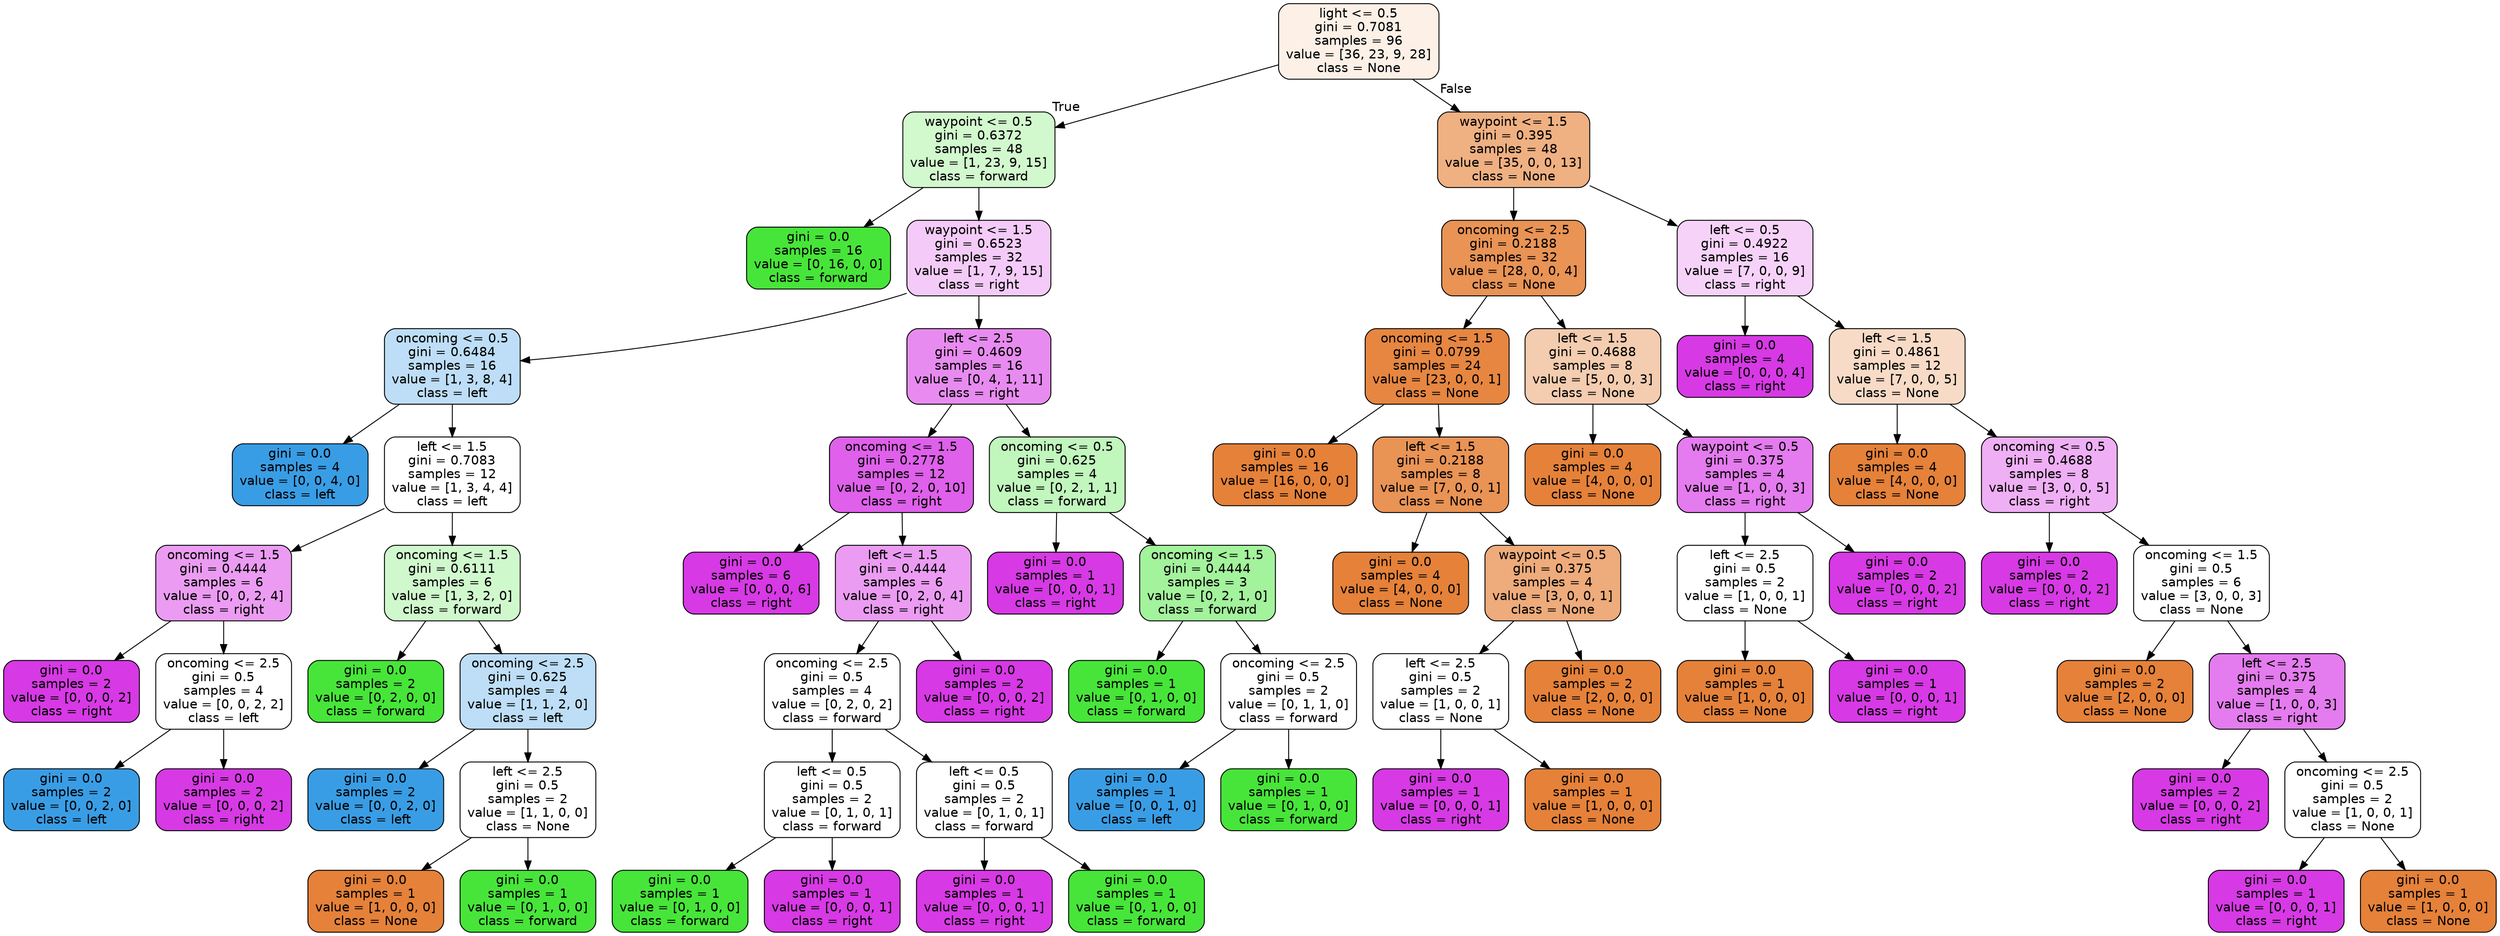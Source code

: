 digraph Tree {
node [shape=box, style="filled, rounded", color="black", fontname=helvetica] ;
edge [fontname=helvetica] ;
0 [label="light <= 0.5\ngini = 0.7081\nsamples = 96\nvalue = [36, 23, 9, 28]\nclass = None", fillcolor="#e581391e"] ;
1 [label="waypoint <= 0.5\ngini = 0.6372\nsamples = 48\nvalue = [1, 23, 9, 15]\nclass = forward", fillcolor="#47e5393e"] ;
0 -> 1 [labeldistance=2.5, labelangle=45, headlabel="True"] ;
2 [label="gini = 0.0\nsamples = 16\nvalue = [0, 16, 0, 0]\nclass = forward", fillcolor="#47e539ff"] ;
1 -> 2 ;
3 [label="waypoint <= 1.5\ngini = 0.6523\nsamples = 32\nvalue = [1, 7, 9, 15]\nclass = right", fillcolor="#d739e543"] ;
1 -> 3 ;
4 [label="oncoming <= 0.5\ngini = 0.6484\nsamples = 16\nvalue = [1, 3, 8, 4]\nclass = left", fillcolor="#399de555"] ;
3 -> 4 ;
5 [label="gini = 0.0\nsamples = 4\nvalue = [0, 0, 4, 0]\nclass = left", fillcolor="#399de5ff"] ;
4 -> 5 ;
6 [label="left <= 1.5\ngini = 0.7083\nsamples = 12\nvalue = [1, 3, 4, 4]\nclass = left", fillcolor="#399de500"] ;
4 -> 6 ;
7 [label="oncoming <= 1.5\ngini = 0.4444\nsamples = 6\nvalue = [0, 0, 2, 4]\nclass = right", fillcolor="#d739e57f"] ;
6 -> 7 ;
8 [label="gini = 0.0\nsamples = 2\nvalue = [0, 0, 0, 2]\nclass = right", fillcolor="#d739e5ff"] ;
7 -> 8 ;
9 [label="oncoming <= 2.5\ngini = 0.5\nsamples = 4\nvalue = [0, 0, 2, 2]\nclass = left", fillcolor="#399de500"] ;
7 -> 9 ;
10 [label="gini = 0.0\nsamples = 2\nvalue = [0, 0, 2, 0]\nclass = left", fillcolor="#399de5ff"] ;
9 -> 10 ;
11 [label="gini = 0.0\nsamples = 2\nvalue = [0, 0, 0, 2]\nclass = right", fillcolor="#d739e5ff"] ;
9 -> 11 ;
12 [label="oncoming <= 1.5\ngini = 0.6111\nsamples = 6\nvalue = [1, 3, 2, 0]\nclass = forward", fillcolor="#47e53940"] ;
6 -> 12 ;
13 [label="gini = 0.0\nsamples = 2\nvalue = [0, 2, 0, 0]\nclass = forward", fillcolor="#47e539ff"] ;
12 -> 13 ;
14 [label="oncoming <= 2.5\ngini = 0.625\nsamples = 4\nvalue = [1, 1, 2, 0]\nclass = left", fillcolor="#399de555"] ;
12 -> 14 ;
15 [label="gini = 0.0\nsamples = 2\nvalue = [0, 0, 2, 0]\nclass = left", fillcolor="#399de5ff"] ;
14 -> 15 ;
16 [label="left <= 2.5\ngini = 0.5\nsamples = 2\nvalue = [1, 1, 0, 0]\nclass = None", fillcolor="#e5813900"] ;
14 -> 16 ;
17 [label="gini = 0.0\nsamples = 1\nvalue = [1, 0, 0, 0]\nclass = None", fillcolor="#e58139ff"] ;
16 -> 17 ;
18 [label="gini = 0.0\nsamples = 1\nvalue = [0, 1, 0, 0]\nclass = forward", fillcolor="#47e539ff"] ;
16 -> 18 ;
19 [label="left <= 2.5\ngini = 0.4609\nsamples = 16\nvalue = [0, 4, 1, 11]\nclass = right", fillcolor="#d739e595"] ;
3 -> 19 ;
20 [label="oncoming <= 1.5\ngini = 0.2778\nsamples = 12\nvalue = [0, 2, 0, 10]\nclass = right", fillcolor="#d739e5cc"] ;
19 -> 20 ;
21 [label="gini = 0.0\nsamples = 6\nvalue = [0, 0, 0, 6]\nclass = right", fillcolor="#d739e5ff"] ;
20 -> 21 ;
22 [label="left <= 1.5\ngini = 0.4444\nsamples = 6\nvalue = [0, 2, 0, 4]\nclass = right", fillcolor="#d739e57f"] ;
20 -> 22 ;
23 [label="oncoming <= 2.5\ngini = 0.5\nsamples = 4\nvalue = [0, 2, 0, 2]\nclass = forward", fillcolor="#47e53900"] ;
22 -> 23 ;
24 [label="left <= 0.5\ngini = 0.5\nsamples = 2\nvalue = [0, 1, 0, 1]\nclass = forward", fillcolor="#47e53900"] ;
23 -> 24 ;
25 [label="gini = 0.0\nsamples = 1\nvalue = [0, 1, 0, 0]\nclass = forward", fillcolor="#47e539ff"] ;
24 -> 25 ;
26 [label="gini = 0.0\nsamples = 1\nvalue = [0, 0, 0, 1]\nclass = right", fillcolor="#d739e5ff"] ;
24 -> 26 ;
27 [label="left <= 0.5\ngini = 0.5\nsamples = 2\nvalue = [0, 1, 0, 1]\nclass = forward", fillcolor="#47e53900"] ;
23 -> 27 ;
28 [label="gini = 0.0\nsamples = 1\nvalue = [0, 0, 0, 1]\nclass = right", fillcolor="#d739e5ff"] ;
27 -> 28 ;
29 [label="gini = 0.0\nsamples = 1\nvalue = [0, 1, 0, 0]\nclass = forward", fillcolor="#47e539ff"] ;
27 -> 29 ;
30 [label="gini = 0.0\nsamples = 2\nvalue = [0, 0, 0, 2]\nclass = right", fillcolor="#d739e5ff"] ;
22 -> 30 ;
31 [label="oncoming <= 0.5\ngini = 0.625\nsamples = 4\nvalue = [0, 2, 1, 1]\nclass = forward", fillcolor="#47e53955"] ;
19 -> 31 ;
32 [label="gini = 0.0\nsamples = 1\nvalue = [0, 0, 0, 1]\nclass = right", fillcolor="#d739e5ff"] ;
31 -> 32 ;
33 [label="oncoming <= 1.5\ngini = 0.4444\nsamples = 3\nvalue = [0, 2, 1, 0]\nclass = forward", fillcolor="#47e5397f"] ;
31 -> 33 ;
34 [label="gini = 0.0\nsamples = 1\nvalue = [0, 1, 0, 0]\nclass = forward", fillcolor="#47e539ff"] ;
33 -> 34 ;
35 [label="oncoming <= 2.5\ngini = 0.5\nsamples = 2\nvalue = [0, 1, 1, 0]\nclass = forward", fillcolor="#47e53900"] ;
33 -> 35 ;
36 [label="gini = 0.0\nsamples = 1\nvalue = [0, 0, 1, 0]\nclass = left", fillcolor="#399de5ff"] ;
35 -> 36 ;
37 [label="gini = 0.0\nsamples = 1\nvalue = [0, 1, 0, 0]\nclass = forward", fillcolor="#47e539ff"] ;
35 -> 37 ;
38 [label="waypoint <= 1.5\ngini = 0.395\nsamples = 48\nvalue = [35, 0, 0, 13]\nclass = None", fillcolor="#e58139a0"] ;
0 -> 38 [labeldistance=2.5, labelangle=-45, headlabel="False"] ;
39 [label="oncoming <= 2.5\ngini = 0.2188\nsamples = 32\nvalue = [28, 0, 0, 4]\nclass = None", fillcolor="#e58139db"] ;
38 -> 39 ;
40 [label="oncoming <= 1.5\ngini = 0.0799\nsamples = 24\nvalue = [23, 0, 0, 1]\nclass = None", fillcolor="#e58139f4"] ;
39 -> 40 ;
41 [label="gini = 0.0\nsamples = 16\nvalue = [16, 0, 0, 0]\nclass = None", fillcolor="#e58139ff"] ;
40 -> 41 ;
42 [label="left <= 1.5\ngini = 0.2188\nsamples = 8\nvalue = [7, 0, 0, 1]\nclass = None", fillcolor="#e58139db"] ;
40 -> 42 ;
43 [label="gini = 0.0\nsamples = 4\nvalue = [4, 0, 0, 0]\nclass = None", fillcolor="#e58139ff"] ;
42 -> 43 ;
44 [label="waypoint <= 0.5\ngini = 0.375\nsamples = 4\nvalue = [3, 0, 0, 1]\nclass = None", fillcolor="#e58139aa"] ;
42 -> 44 ;
45 [label="left <= 2.5\ngini = 0.5\nsamples = 2\nvalue = [1, 0, 0, 1]\nclass = None", fillcolor="#e5813900"] ;
44 -> 45 ;
46 [label="gini = 0.0\nsamples = 1\nvalue = [0, 0, 0, 1]\nclass = right", fillcolor="#d739e5ff"] ;
45 -> 46 ;
47 [label="gini = 0.0\nsamples = 1\nvalue = [1, 0, 0, 0]\nclass = None", fillcolor="#e58139ff"] ;
45 -> 47 ;
48 [label="gini = 0.0\nsamples = 2\nvalue = [2, 0, 0, 0]\nclass = None", fillcolor="#e58139ff"] ;
44 -> 48 ;
49 [label="left <= 1.5\ngini = 0.4688\nsamples = 8\nvalue = [5, 0, 0, 3]\nclass = None", fillcolor="#e5813966"] ;
39 -> 49 ;
50 [label="gini = 0.0\nsamples = 4\nvalue = [4, 0, 0, 0]\nclass = None", fillcolor="#e58139ff"] ;
49 -> 50 ;
51 [label="waypoint <= 0.5\ngini = 0.375\nsamples = 4\nvalue = [1, 0, 0, 3]\nclass = right", fillcolor="#d739e5aa"] ;
49 -> 51 ;
52 [label="left <= 2.5\ngini = 0.5\nsamples = 2\nvalue = [1, 0, 0, 1]\nclass = None", fillcolor="#e5813900"] ;
51 -> 52 ;
53 [label="gini = 0.0\nsamples = 1\nvalue = [1, 0, 0, 0]\nclass = None", fillcolor="#e58139ff"] ;
52 -> 53 ;
54 [label="gini = 0.0\nsamples = 1\nvalue = [0, 0, 0, 1]\nclass = right", fillcolor="#d739e5ff"] ;
52 -> 54 ;
55 [label="gini = 0.0\nsamples = 2\nvalue = [0, 0, 0, 2]\nclass = right", fillcolor="#d739e5ff"] ;
51 -> 55 ;
56 [label="left <= 0.5\ngini = 0.4922\nsamples = 16\nvalue = [7, 0, 0, 9]\nclass = right", fillcolor="#d739e539"] ;
38 -> 56 ;
57 [label="gini = 0.0\nsamples = 4\nvalue = [0, 0, 0, 4]\nclass = right", fillcolor="#d739e5ff"] ;
56 -> 57 ;
58 [label="left <= 1.5\ngini = 0.4861\nsamples = 12\nvalue = [7, 0, 0, 5]\nclass = None", fillcolor="#e5813949"] ;
56 -> 58 ;
59 [label="gini = 0.0\nsamples = 4\nvalue = [4, 0, 0, 0]\nclass = None", fillcolor="#e58139ff"] ;
58 -> 59 ;
60 [label="oncoming <= 0.5\ngini = 0.4688\nsamples = 8\nvalue = [3, 0, 0, 5]\nclass = right", fillcolor="#d739e566"] ;
58 -> 60 ;
61 [label="gini = 0.0\nsamples = 2\nvalue = [0, 0, 0, 2]\nclass = right", fillcolor="#d739e5ff"] ;
60 -> 61 ;
62 [label="oncoming <= 1.5\ngini = 0.5\nsamples = 6\nvalue = [3, 0, 0, 3]\nclass = None", fillcolor="#e5813900"] ;
60 -> 62 ;
63 [label="gini = 0.0\nsamples = 2\nvalue = [2, 0, 0, 0]\nclass = None", fillcolor="#e58139ff"] ;
62 -> 63 ;
64 [label="left <= 2.5\ngini = 0.375\nsamples = 4\nvalue = [1, 0, 0, 3]\nclass = right", fillcolor="#d739e5aa"] ;
62 -> 64 ;
65 [label="gini = 0.0\nsamples = 2\nvalue = [0, 0, 0, 2]\nclass = right", fillcolor="#d739e5ff"] ;
64 -> 65 ;
66 [label="oncoming <= 2.5\ngini = 0.5\nsamples = 2\nvalue = [1, 0, 0, 1]\nclass = None", fillcolor="#e5813900"] ;
64 -> 66 ;
67 [label="gini = 0.0\nsamples = 1\nvalue = [0, 0, 0, 1]\nclass = right", fillcolor="#d739e5ff"] ;
66 -> 67 ;
68 [label="gini = 0.0\nsamples = 1\nvalue = [1, 0, 0, 0]\nclass = None", fillcolor="#e58139ff"] ;
66 -> 68 ;
}